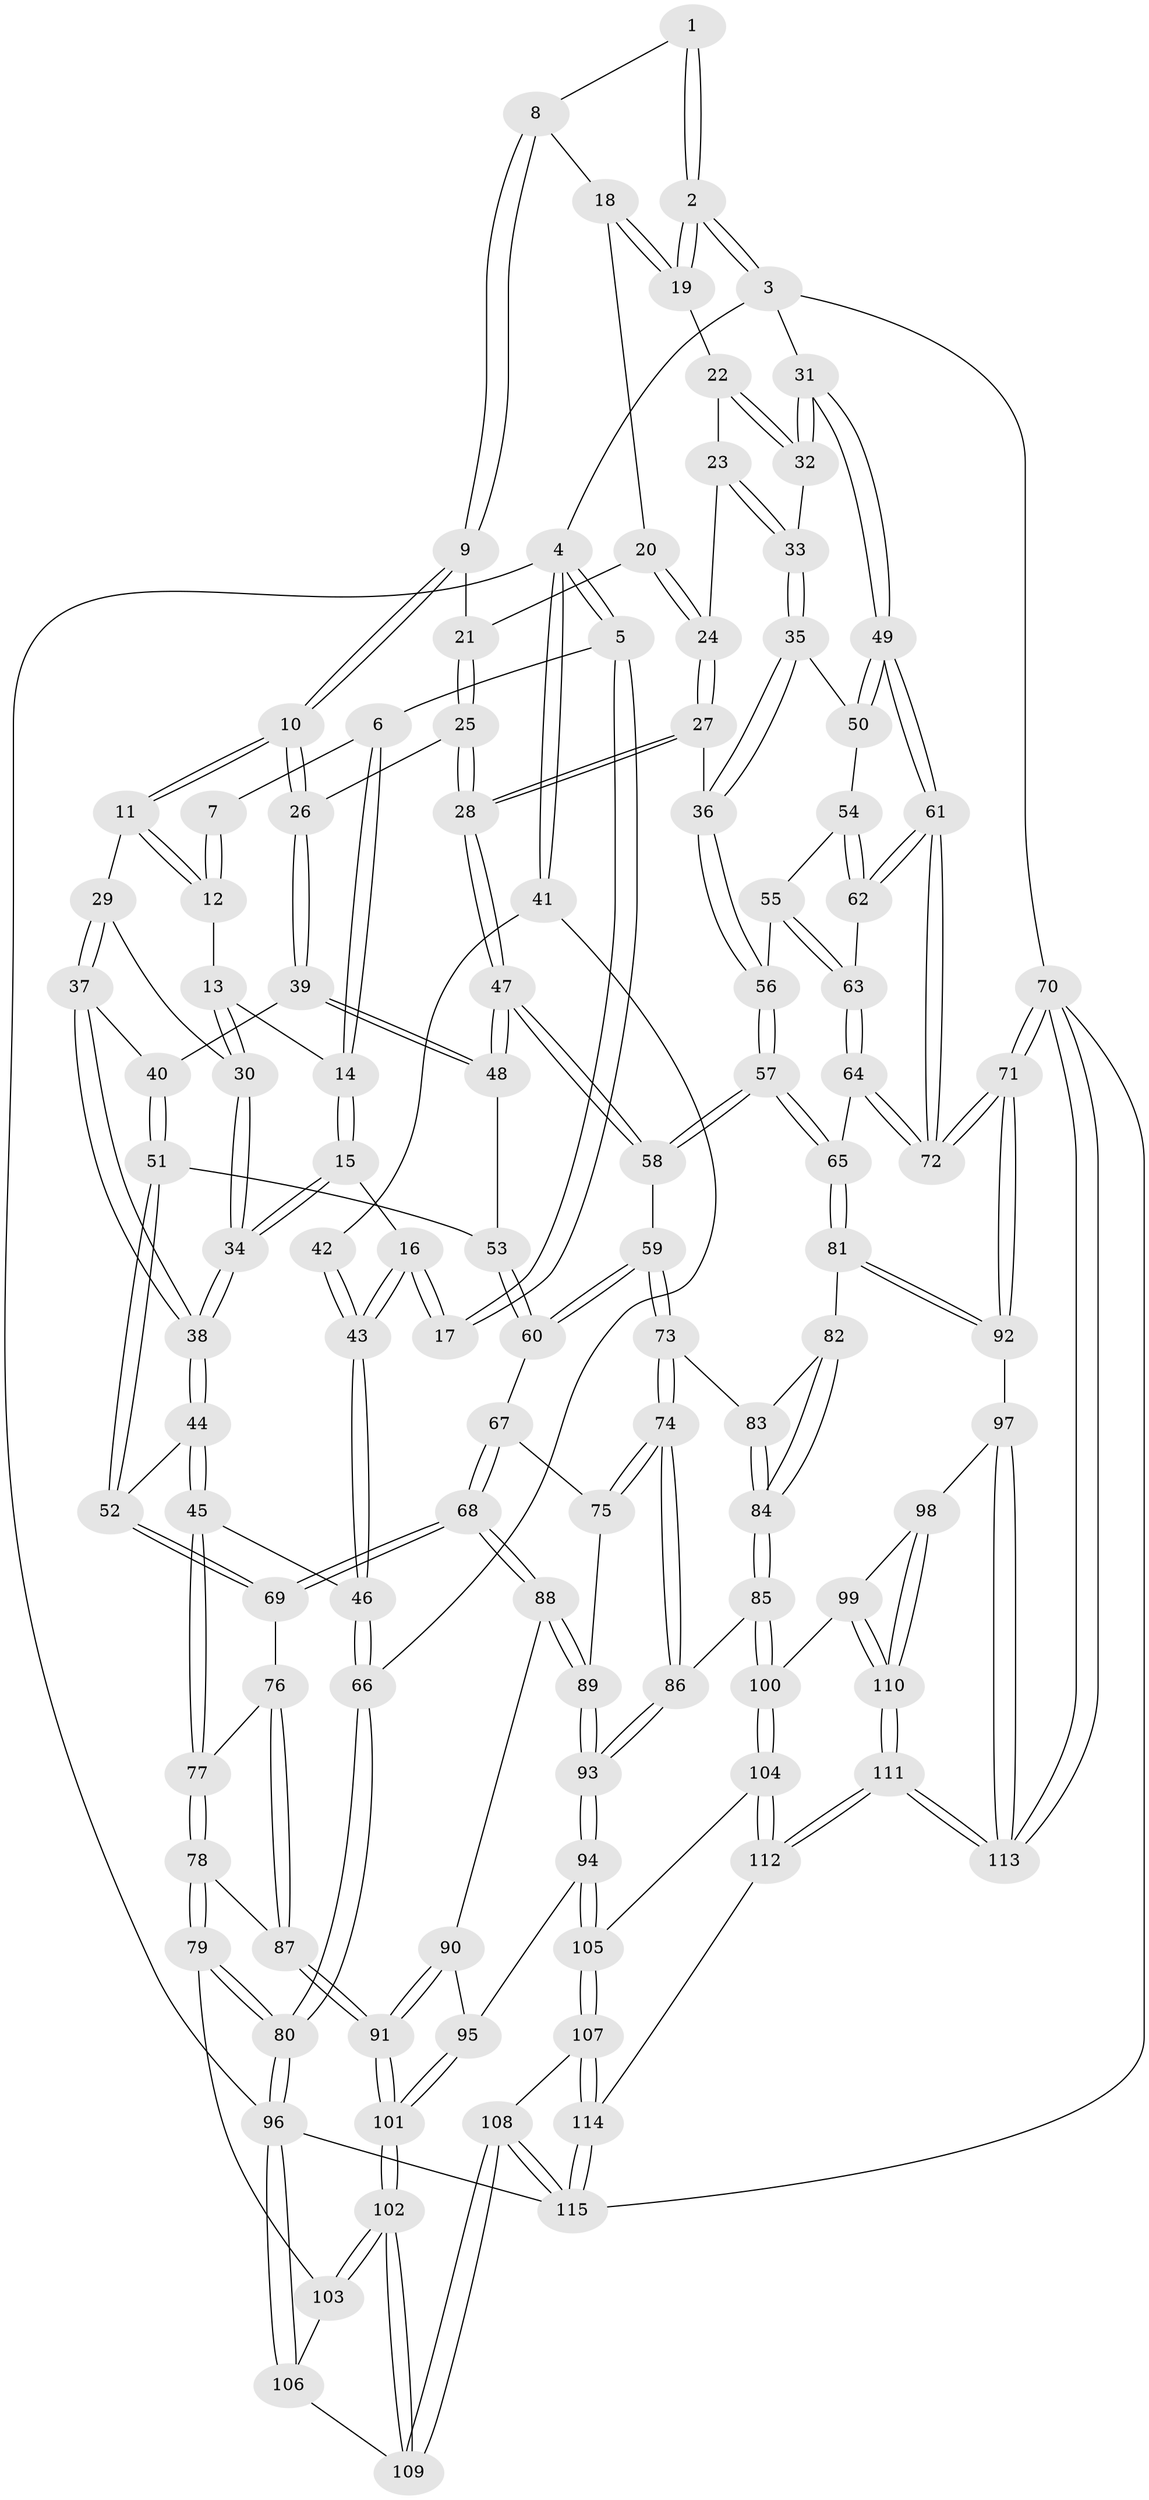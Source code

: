 // coarse degree distribution, {3: 0.0875, 6: 0.125, 5: 0.3875, 4: 0.3875, 8: 0.0125}
// Generated by graph-tools (version 1.1) at 2025/52/02/27/25 19:52:38]
// undirected, 115 vertices, 284 edges
graph export_dot {
graph [start="1"]
  node [color=gray90,style=filled];
  1 [pos="+0.5797101255441711+0"];
  2 [pos="+1+0"];
  3 [pos="+1+0"];
  4 [pos="+0+0"];
  5 [pos="+0+0"];
  6 [pos="+0.04367889541710743+0"];
  7 [pos="+0.3846040609306228+0"];
  8 [pos="+0.60463930772255+0"];
  9 [pos="+0.6050398278395781+0.010134288976918631"];
  10 [pos="+0.48109348528534585+0.1600170769206333"];
  11 [pos="+0.4487971984757276+0.15219455193463496"];
  12 [pos="+0.36505522835252496+0.07602293309620983"];
  13 [pos="+0.29936245651158255+0.102482348366166"];
  14 [pos="+0.21695227778316453+0.12826242486779152"];
  15 [pos="+0.1937335730820918+0.17974132701551448"];
  16 [pos="+0.13576744254948026+0.19006858137444535"];
  17 [pos="+0.08965052525222487+0.17932623056417374"];
  18 [pos="+0.8095380381755322+0.023363534870450696"];
  19 [pos="+1+0"];
  20 [pos="+0.7186296780286584+0.09877318356226304"];
  21 [pos="+0.6673615423311154+0.08060095088510744"];
  22 [pos="+0.9169556758366305+0.08324432516921998"];
  23 [pos="+0.8587677617202117+0.13324138381406345"];
  24 [pos="+0.7935593946180726+0.1707294711609809"];
  25 [pos="+0.6438518816101608+0.22473286830213496"];
  26 [pos="+0.5122718666406046+0.22273959763203896"];
  27 [pos="+0.7576007976847196+0.31643395379373046"];
  28 [pos="+0.7535243316912117+0.31803017682777157"];
  29 [pos="+0.364736729751693+0.22035850862060774"];
  30 [pos="+0.34585436182530105+0.21356805057305225"];
  31 [pos="+1+0.199368762750991"];
  32 [pos="+0.9425066376345361+0.21683656910959792"];
  33 [pos="+0.9145990131018167+0.2801514851945783"];
  34 [pos="+0.19693532329465288+0.18427135853865698"];
  35 [pos="+0.9079339998129949+0.3128056403746355"];
  36 [pos="+0.8071911191093278+0.32899109619652284"];
  37 [pos="+0.3571796077767269+0.25524275962427306"];
  38 [pos="+0.26285685783278584+0.3543375450218498"];
  39 [pos="+0.5026517701314157+0.2850219040234228"];
  40 [pos="+0.44720275970615325+0.3191648604241157"];
  41 [pos="+0+0.207421356414807"];
  42 [pos="+0.041400121310669905+0.1895873861973615"];
  43 [pos="+0.06424571911327984+0.42723966832888877"];
  44 [pos="+0.2628743696922953+0.35596408769310883"];
  45 [pos="+0.06732357757323526+0.4376899150832596"];
  46 [pos="+0.0624645347593799+0.43591782560461456"];
  47 [pos="+0.6626695027917597+0.42986166613137167"];
  48 [pos="+0.5456430558032992+0.340041927278429"];
  49 [pos="+1+0.3178974664009697"];
  50 [pos="+0.9582900244753786+0.33330536189501775"];
  51 [pos="+0.3717646015725733+0.4139559898305388"];
  52 [pos="+0.34264336441676935+0.426356559955552"];
  53 [pos="+0.4633620243347035+0.4355067147567143"];
  54 [pos="+0.942627678556695+0.44358660446452064"];
  55 [pos="+0.939757662614542+0.44547641884516315"];
  56 [pos="+0.865614227454297+0.450735700164396"];
  57 [pos="+0.8467382645740116+0.5336797691879928"];
  58 [pos="+0.6594388534926007+0.4493713854108602"];
  59 [pos="+0.6527467655085478+0.4609345589074028"];
  60 [pos="+0.529336886279396+0.47962816057890867"];
  61 [pos="+1+0.46447278708723533"];
  62 [pos="+0.9993198684807105+0.47204810343013964"];
  63 [pos="+0.9167943755752438+0.5694353538790162"];
  64 [pos="+0.9132979286659204+0.5767974214143593"];
  65 [pos="+0.8759619433559842+0.5880073394445544"];
  66 [pos="+0+0.440282062691001"];
  67 [pos="+0.5110134083625516+0.5020040194355578"];
  68 [pos="+0.37679456826246355+0.5685974592677095"];
  69 [pos="+0.33619746079581836+0.5300216773841065"];
  70 [pos="+1+1"];
  71 [pos="+1+0.7189072995560862"];
  72 [pos="+1+0.6421026037995725"];
  73 [pos="+0.6514784323281344+0.517174701583778"];
  74 [pos="+0.6035191714663808+0.6285802800451001"];
  75 [pos="+0.5102587318090627+0.6006504822042819"];
  76 [pos="+0.288972263397725+0.5517239667232847"];
  77 [pos="+0.11958975438733699+0.516721225832626"];
  78 [pos="+0.11862839520103297+0.6626681456071244"];
  79 [pos="+0.004438086372182552+0.7055755920008948"];
  80 [pos="+0+0.6736527800710029"];
  81 [pos="+0.8472338468101916+0.6436050942097894"];
  82 [pos="+0.8364911764976056+0.6429124241559858"];
  83 [pos="+0.7328121782348292+0.5881368013272114"];
  84 [pos="+0.6944527998265132+0.6938579780196098"];
  85 [pos="+0.6529455857902087+0.7166701942460921"];
  86 [pos="+0.6080912011914616+0.6637863675882496"];
  87 [pos="+0.20354543472940043+0.7075393608435043"];
  88 [pos="+0.39544534047708574+0.6027899426259641"];
  89 [pos="+0.41269456641189295+0.6148526013751971"];
  90 [pos="+0.37067939283838897+0.6379610922148143"];
  91 [pos="+0.2103272891874342+0.7194294738927235"];
  92 [pos="+0.8802047730667243+0.755932590077336"];
  93 [pos="+0.4658989598183036+0.7376129171963384"];
  94 [pos="+0.4550318230111848+0.7771703572919318"];
  95 [pos="+0.3315089324362992+0.7414791150152593"];
  96 [pos="+0+0.931095057991129"];
  97 [pos="+0.8611173609325559+0.791803870854479"];
  98 [pos="+0.8013944220826467+0.802393274367666"];
  99 [pos="+0.6715199540878931+0.7920220469481877"];
  100 [pos="+0.666559569567209+0.7911842686174729"];
  101 [pos="+0.23091302555908502+0.7733523699439514"];
  102 [pos="+0.2142480154396932+0.9064097718966758"];
  103 [pos="+0.037003611726638186+0.7584085302665508"];
  104 [pos="+0.6144910275376166+0.8585070570597698"];
  105 [pos="+0.46813548718517634+0.8427695101865414"];
  106 [pos="+0.030305718526128022+0.8973011663787354"];
  107 [pos="+0.45166929507210635+0.8626270834002736"];
  108 [pos="+0.24991489836907976+0.999868018271001"];
  109 [pos="+0.21749119221571672+0.9392989642128525"];
  110 [pos="+0.7568614241856579+0.9118257080485656"];
  111 [pos="+0.7255169799703893+1"];
  112 [pos="+0.7149945646846536+1"];
  113 [pos="+1+1"];
  114 [pos="+0.6361306872473922+1"];
  115 [pos="+0.24731488440862098+1"];
  1 -- 2;
  1 -- 2;
  1 -- 8;
  2 -- 3;
  2 -- 3;
  2 -- 19;
  2 -- 19;
  3 -- 4;
  3 -- 31;
  3 -- 70;
  4 -- 5;
  4 -- 5;
  4 -- 41;
  4 -- 41;
  4 -- 96;
  5 -- 6;
  5 -- 17;
  5 -- 17;
  6 -- 7;
  6 -- 14;
  6 -- 14;
  7 -- 12;
  7 -- 12;
  8 -- 9;
  8 -- 9;
  8 -- 18;
  9 -- 10;
  9 -- 10;
  9 -- 21;
  10 -- 11;
  10 -- 11;
  10 -- 26;
  10 -- 26;
  11 -- 12;
  11 -- 12;
  11 -- 29;
  12 -- 13;
  13 -- 14;
  13 -- 30;
  13 -- 30;
  14 -- 15;
  14 -- 15;
  15 -- 16;
  15 -- 34;
  15 -- 34;
  16 -- 17;
  16 -- 17;
  16 -- 43;
  16 -- 43;
  18 -- 19;
  18 -- 19;
  18 -- 20;
  19 -- 22;
  20 -- 21;
  20 -- 24;
  20 -- 24;
  21 -- 25;
  21 -- 25;
  22 -- 23;
  22 -- 32;
  22 -- 32;
  23 -- 24;
  23 -- 33;
  23 -- 33;
  24 -- 27;
  24 -- 27;
  25 -- 26;
  25 -- 28;
  25 -- 28;
  26 -- 39;
  26 -- 39;
  27 -- 28;
  27 -- 28;
  27 -- 36;
  28 -- 47;
  28 -- 47;
  29 -- 30;
  29 -- 37;
  29 -- 37;
  30 -- 34;
  30 -- 34;
  31 -- 32;
  31 -- 32;
  31 -- 49;
  31 -- 49;
  32 -- 33;
  33 -- 35;
  33 -- 35;
  34 -- 38;
  34 -- 38;
  35 -- 36;
  35 -- 36;
  35 -- 50;
  36 -- 56;
  36 -- 56;
  37 -- 38;
  37 -- 38;
  37 -- 40;
  38 -- 44;
  38 -- 44;
  39 -- 40;
  39 -- 48;
  39 -- 48;
  40 -- 51;
  40 -- 51;
  41 -- 42;
  41 -- 66;
  42 -- 43;
  42 -- 43;
  43 -- 46;
  43 -- 46;
  44 -- 45;
  44 -- 45;
  44 -- 52;
  45 -- 46;
  45 -- 77;
  45 -- 77;
  46 -- 66;
  46 -- 66;
  47 -- 48;
  47 -- 48;
  47 -- 58;
  47 -- 58;
  48 -- 53;
  49 -- 50;
  49 -- 50;
  49 -- 61;
  49 -- 61;
  50 -- 54;
  51 -- 52;
  51 -- 52;
  51 -- 53;
  52 -- 69;
  52 -- 69;
  53 -- 60;
  53 -- 60;
  54 -- 55;
  54 -- 62;
  54 -- 62;
  55 -- 56;
  55 -- 63;
  55 -- 63;
  56 -- 57;
  56 -- 57;
  57 -- 58;
  57 -- 58;
  57 -- 65;
  57 -- 65;
  58 -- 59;
  59 -- 60;
  59 -- 60;
  59 -- 73;
  59 -- 73;
  60 -- 67;
  61 -- 62;
  61 -- 62;
  61 -- 72;
  61 -- 72;
  62 -- 63;
  63 -- 64;
  63 -- 64;
  64 -- 65;
  64 -- 72;
  64 -- 72;
  65 -- 81;
  65 -- 81;
  66 -- 80;
  66 -- 80;
  67 -- 68;
  67 -- 68;
  67 -- 75;
  68 -- 69;
  68 -- 69;
  68 -- 88;
  68 -- 88;
  69 -- 76;
  70 -- 71;
  70 -- 71;
  70 -- 113;
  70 -- 113;
  70 -- 115;
  71 -- 72;
  71 -- 72;
  71 -- 92;
  71 -- 92;
  73 -- 74;
  73 -- 74;
  73 -- 83;
  74 -- 75;
  74 -- 75;
  74 -- 86;
  74 -- 86;
  75 -- 89;
  76 -- 77;
  76 -- 87;
  76 -- 87;
  77 -- 78;
  77 -- 78;
  78 -- 79;
  78 -- 79;
  78 -- 87;
  79 -- 80;
  79 -- 80;
  79 -- 103;
  80 -- 96;
  80 -- 96;
  81 -- 82;
  81 -- 92;
  81 -- 92;
  82 -- 83;
  82 -- 84;
  82 -- 84;
  83 -- 84;
  83 -- 84;
  84 -- 85;
  84 -- 85;
  85 -- 86;
  85 -- 100;
  85 -- 100;
  86 -- 93;
  86 -- 93;
  87 -- 91;
  87 -- 91;
  88 -- 89;
  88 -- 89;
  88 -- 90;
  89 -- 93;
  89 -- 93;
  90 -- 91;
  90 -- 91;
  90 -- 95;
  91 -- 101;
  91 -- 101;
  92 -- 97;
  93 -- 94;
  93 -- 94;
  94 -- 95;
  94 -- 105;
  94 -- 105;
  95 -- 101;
  95 -- 101;
  96 -- 106;
  96 -- 106;
  96 -- 115;
  97 -- 98;
  97 -- 113;
  97 -- 113;
  98 -- 99;
  98 -- 110;
  98 -- 110;
  99 -- 100;
  99 -- 110;
  99 -- 110;
  100 -- 104;
  100 -- 104;
  101 -- 102;
  101 -- 102;
  102 -- 103;
  102 -- 103;
  102 -- 109;
  102 -- 109;
  103 -- 106;
  104 -- 105;
  104 -- 112;
  104 -- 112;
  105 -- 107;
  105 -- 107;
  106 -- 109;
  107 -- 108;
  107 -- 114;
  107 -- 114;
  108 -- 109;
  108 -- 109;
  108 -- 115;
  108 -- 115;
  110 -- 111;
  110 -- 111;
  111 -- 112;
  111 -- 112;
  111 -- 113;
  111 -- 113;
  112 -- 114;
  114 -- 115;
  114 -- 115;
}
